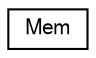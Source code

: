 digraph "Graphical Class Hierarchy"
{
  edge [fontname="FreeSans",fontsize="10",labelfontname="FreeSans",labelfontsize="10"];
  node [fontname="FreeSans",fontsize="10",shape=record];
  rankdir="LR";
  Node0 [label="Mem",height=0.2,width=0.4,color="black", fillcolor="white", style="filled",URL="$structMem.html"];
}
